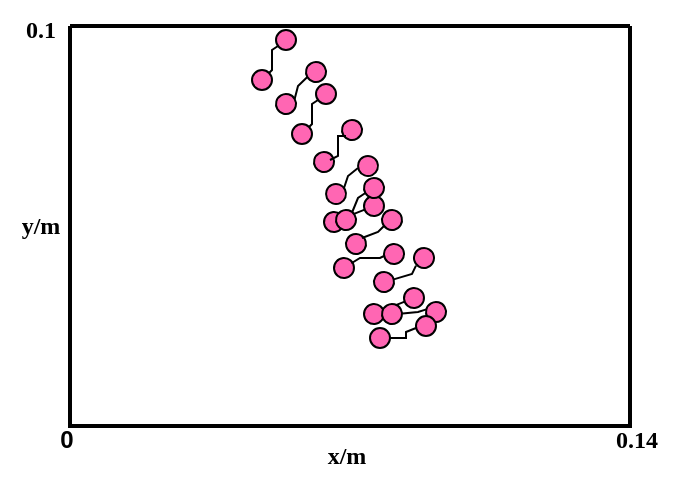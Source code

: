 <mxfile version="21.1.7" type="github">
  <diagram id="y8hk2NV0odpmIzNBS5Js" name="第 1 页">
    <mxGraphModel dx="780" dy="414" grid="1" gridSize="10" guides="1" tooltips="1" connect="1" arrows="1" fold="1" page="1" pageScale="1" pageWidth="827" pageHeight="1169" math="0" shadow="0">
      <root>
        <mxCell id="0" />
        <mxCell id="1" parent="0" />
        <mxCell id="tH6fP_ZQo3fSNL9pGHCD-81" value="" style="swimlane;startSize=0;strokeWidth=2;" parent="1" vertex="1">
          <mxGeometry x="127" y="533" width="280" height="200" as="geometry">
            <mxRectangle x="120" y="280" width="50" height="40" as="alternateBounds" />
          </mxGeometry>
        </mxCell>
        <mxCell id="tH6fP_ZQo3fSNL9pGHCD-82" value="" style="group;rotation=40;" parent="tH6fP_ZQo3fSNL9pGHCD-81" vertex="1" connectable="0">
          <mxGeometry x="142" y="103" width="20" height="30" as="geometry" />
        </mxCell>
        <mxCell id="tH6fP_ZQo3fSNL9pGHCD-83" value="" style="ellipse;whiteSpace=wrap;html=1;aspect=fixed;fillColor=#FF66B3;rotation=40;" parent="tH6fP_ZQo3fSNL9pGHCD-82" vertex="1">
          <mxGeometry x="15" y="6" width="10" height="10" as="geometry" />
        </mxCell>
        <mxCell id="tH6fP_ZQo3fSNL9pGHCD-84" value="" style="ellipse;whiteSpace=wrap;html=1;aspect=fixed;fillColor=#FF66B3;rotation=40;" parent="tH6fP_ZQo3fSNL9pGHCD-82" vertex="1">
          <mxGeometry x="-10" y="13" width="10" height="10" as="geometry" />
        </mxCell>
        <mxCell id="tH6fP_ZQo3fSNL9pGHCD-86" value="" style="group;rotation=40;" parent="tH6fP_ZQo3fSNL9pGHCD-82" vertex="1" connectable="0">
          <mxGeometry x="-10" y="-24" width="20" height="30" as="geometry" />
        </mxCell>
        <mxCell id="tH6fP_ZQo3fSNL9pGHCD-87" value="" style="ellipse;whiteSpace=wrap;html=1;aspect=fixed;fillColor=#FF66B3;rotation=40;" parent="tH6fP_ZQo3fSNL9pGHCD-86" vertex="1">
          <mxGeometry x="15" y="6" width="10" height="10" as="geometry" />
        </mxCell>
        <mxCell id="tH6fP_ZQo3fSNL9pGHCD-88" value="" style="ellipse;whiteSpace=wrap;html=1;aspect=fixed;fillColor=#FF66B3;rotation=40;" parent="tH6fP_ZQo3fSNL9pGHCD-86" vertex="1">
          <mxGeometry x="-5" y="14" width="10" height="10" as="geometry" />
        </mxCell>
        <mxCell id="tH6fP_ZQo3fSNL9pGHCD-89" value="" style="endArrow=none;html=1;rounded=0;startArrow=none;" parent="tH6fP_ZQo3fSNL9pGHCD-86" source="tH6fP_ZQo3fSNL9pGHCD-88" target="tH6fP_ZQo3fSNL9pGHCD-87" edge="1">
          <mxGeometry width="50" height="50" relative="1" as="geometry">
            <mxPoint x="-33" y="51" as="sourcePoint" />
            <mxPoint x="37" y="44" as="targetPoint" />
          </mxGeometry>
        </mxCell>
        <mxCell id="tH6fP_ZQo3fSNL9pGHCD-90" value="" style="group;rotation=20;" parent="tH6fP_ZQo3fSNL9pGHCD-81" vertex="1" connectable="0">
          <mxGeometry x="131" y="62" width="20" height="30" as="geometry" />
        </mxCell>
        <mxCell id="tH6fP_ZQo3fSNL9pGHCD-91" value="" style="ellipse;whiteSpace=wrap;html=1;aspect=fixed;fillColor=#FF66B3;rotation=20;" parent="tH6fP_ZQo3fSNL9pGHCD-90" vertex="1">
          <mxGeometry x="13" y="3" width="10" height="10" as="geometry" />
        </mxCell>
        <mxCell id="tH6fP_ZQo3fSNL9pGHCD-92" value="" style="ellipse;whiteSpace=wrap;html=1;aspect=fixed;fillColor=#FF66B3;rotation=20;" parent="tH6fP_ZQo3fSNL9pGHCD-90" vertex="1">
          <mxGeometry x="-3" y="17" width="10" height="10" as="geometry" />
        </mxCell>
        <mxCell id="tH6fP_ZQo3fSNL9pGHCD-94" value="" style="group;rotation=15;" parent="tH6fP_ZQo3fSNL9pGHCD-90" vertex="1" connectable="0">
          <mxGeometry x="-7" y="-17" width="20" height="30" as="geometry" />
        </mxCell>
        <mxCell id="tH6fP_ZQo3fSNL9pGHCD-95" value="" style="ellipse;whiteSpace=wrap;html=1;aspect=fixed;fillColor=#FF66B3;rotation=15;" parent="tH6fP_ZQo3fSNL9pGHCD-94" vertex="1">
          <mxGeometry x="12" y="2" width="10" height="10" as="geometry" />
        </mxCell>
        <mxCell id="tH6fP_ZQo3fSNL9pGHCD-96" value="" style="ellipse;whiteSpace=wrap;html=1;aspect=fixed;fillColor=#FF66B3;rotation=15;" parent="tH6fP_ZQo3fSNL9pGHCD-94" vertex="1">
          <mxGeometry x="-2" y="18" width="10" height="10" as="geometry" />
        </mxCell>
        <mxCell id="tH6fP_ZQo3fSNL9pGHCD-98" value="" style="group;rotation=90;" parent="tH6fP_ZQo3fSNL9pGHCD-81" vertex="1" connectable="0">
          <mxGeometry x="112" y="29" width="20" height="30" as="geometry" />
        </mxCell>
        <mxCell id="tH6fP_ZQo3fSNL9pGHCD-99" value="" style="ellipse;whiteSpace=wrap;html=1;aspect=fixed;fillColor=#FF66B3;rotation=0;" parent="tH6fP_ZQo3fSNL9pGHCD-98" vertex="1">
          <mxGeometry x="11" width="10" height="10" as="geometry" />
        </mxCell>
        <mxCell id="tH6fP_ZQo3fSNL9pGHCD-100" value="" style="ellipse;whiteSpace=wrap;html=1;aspect=fixed;fillColor=#FF66B3;rotation=0;" parent="tH6fP_ZQo3fSNL9pGHCD-98" vertex="1">
          <mxGeometry x="-1" y="20" width="10" height="10" as="geometry" />
        </mxCell>
        <mxCell id="tH6fP_ZQo3fSNL9pGHCD-102" value="" style="group;rotation=105;" parent="tH6fP_ZQo3fSNL9pGHCD-81" vertex="1" connectable="0">
          <mxGeometry x="49" y="1" width="20" height="30" as="geometry" />
        </mxCell>
        <mxCell id="tH6fP_ZQo3fSNL9pGHCD-103" value="" style="ellipse;whiteSpace=wrap;html=1;aspect=fixed;fillColor=#FF66B3;rotation=15;" parent="tH6fP_ZQo3fSNL9pGHCD-102" vertex="1">
          <mxGeometry x="69" y="17" width="10" height="10" as="geometry" />
        </mxCell>
        <mxCell id="tH6fP_ZQo3fSNL9pGHCD-104" value="" style="ellipse;whiteSpace=wrap;html=1;aspect=fixed;fillColor=#FF66B3;rotation=15;" parent="tH6fP_ZQo3fSNL9pGHCD-102" vertex="1">
          <mxGeometry x="54" y="33" width="10" height="10" as="geometry" />
        </mxCell>
        <mxCell id="ptVCerYITjDNBRavVxPa-3" value="" style="endArrow=none;html=1;rounded=0;startArrow=none;exitX=1;exitY=0;exitDx=0;exitDy=0;entryX=0;entryY=1;entryDx=0;entryDy=0;" parent="tH6fP_ZQo3fSNL9pGHCD-102" source="tH6fP_ZQo3fSNL9pGHCD-104" target="tH6fP_ZQo3fSNL9pGHCD-103" edge="1">
          <mxGeometry width="50" height="50" relative="1" as="geometry">
            <mxPoint x="62" y="37" as="sourcePoint" />
            <mxPoint x="69" y="25" as="targetPoint" />
            <Array as="points">
              <mxPoint x="65" y="29" />
            </Array>
          </mxGeometry>
        </mxCell>
        <mxCell id="tH6fP_ZQo3fSNL9pGHCD-106" value="" style="group;rotation=15;" parent="1" vertex="1" connectable="0">
          <mxGeometry x="262" y="607" width="20" height="30" as="geometry" />
        </mxCell>
        <mxCell id="tH6fP_ZQo3fSNL9pGHCD-107" value="" style="ellipse;whiteSpace=wrap;html=1;aspect=fixed;fillColor=#FF66B3;rotation=15;" parent="tH6fP_ZQo3fSNL9pGHCD-106" vertex="1">
          <mxGeometry x="12" y="2" width="10" height="10" as="geometry" />
        </mxCell>
        <mxCell id="tH6fP_ZQo3fSNL9pGHCD-108" value="" style="ellipse;whiteSpace=wrap;html=1;aspect=fixed;fillColor=#FF66B3;rotation=15;" parent="tH6fP_ZQo3fSNL9pGHCD-106" vertex="1">
          <mxGeometry x="-2" y="18" width="10" height="10" as="geometry" />
        </mxCell>
        <mxCell id="ptVCerYITjDNBRavVxPa-15" value="" style="endArrow=none;html=1;rounded=0;startArrow=none;entryX=0;entryY=1;entryDx=0;entryDy=0;exitX=0.697;exitY=0.046;exitDx=0;exitDy=0;exitPerimeter=0;" parent="tH6fP_ZQo3fSNL9pGHCD-106" source="tH6fP_ZQo3fSNL9pGHCD-108" target="tH6fP_ZQo3fSNL9pGHCD-107" edge="1">
          <mxGeometry width="50" height="50" relative="1" as="geometry">
            <mxPoint x="6" y="20" as="sourcePoint" />
            <mxPoint x="13" y="13" as="targetPoint" />
            <Array as="points">
              <mxPoint x="9" y="12" />
            </Array>
          </mxGeometry>
        </mxCell>
        <mxCell id="tH6fP_ZQo3fSNL9pGHCD-110" value="" style="group;rotation=30;" parent="1" vertex="1" connectable="0">
          <mxGeometry x="269" y="621" width="20" height="30" as="geometry" />
        </mxCell>
        <mxCell id="tH6fP_ZQo3fSNL9pGHCD-111" value="" style="ellipse;whiteSpace=wrap;html=1;aspect=fixed;fillColor=#FF66B3;rotation=30;" parent="tH6fP_ZQo3fSNL9pGHCD-110" vertex="1">
          <mxGeometry x="14" y="4" width="10" height="10" as="geometry" />
        </mxCell>
        <mxCell id="tH6fP_ZQo3fSNL9pGHCD-112" value="" style="ellipse;whiteSpace=wrap;html=1;aspect=fixed;fillColor=#FF66B3;rotation=30;" parent="tH6fP_ZQo3fSNL9pGHCD-110" vertex="1">
          <mxGeometry x="-4" y="16" width="10" height="10" as="geometry" />
        </mxCell>
        <mxCell id="tH6fP_ZQo3fSNL9pGHCD-114" value="" style="group;rotation=40;" parent="1" vertex="1" connectable="0">
          <mxGeometry x="220" y="658" width="20" height="56" as="geometry" />
        </mxCell>
        <mxCell id="tH6fP_ZQo3fSNL9pGHCD-115" value="" style="ellipse;whiteSpace=wrap;html=1;aspect=fixed;fillColor=#FF66B3;rotation=40;" parent="tH6fP_ZQo3fSNL9pGHCD-114" vertex="1">
          <mxGeometry x="74" y="6" width="10" height="10" as="geometry" />
        </mxCell>
        <mxCell id="tH6fP_ZQo3fSNL9pGHCD-116" value="" style="ellipse;whiteSpace=wrap;html=1;aspect=fixed;fillColor=#FF66B3;rotation=40;" parent="tH6fP_ZQo3fSNL9pGHCD-114" vertex="1">
          <mxGeometry x="54" y="14" width="10" height="10" as="geometry" />
        </mxCell>
        <mxCell id="tH6fP_ZQo3fSNL9pGHCD-117" value="" style="endArrow=none;html=1;rounded=0;startArrow=none;" parent="tH6fP_ZQo3fSNL9pGHCD-114" source="tH6fP_ZQo3fSNL9pGHCD-116" target="tH6fP_ZQo3fSNL9pGHCD-115" edge="1">
          <mxGeometry width="50" height="50" relative="1" as="geometry">
            <mxPoint x="26" y="51" as="sourcePoint" />
            <mxPoint x="96" y="44" as="targetPoint" />
          </mxGeometry>
        </mxCell>
        <mxCell id="tH6fP_ZQo3fSNL9pGHCD-118" value="" style="group;rotation=60;" parent="tH6fP_ZQo3fSNL9pGHCD-114" vertex="1" connectable="0">
          <mxGeometry x="42" y="3" width="20" height="40" as="geometry" />
        </mxCell>
        <mxCell id="tH6fP_ZQo3fSNL9pGHCD-119" value="" style="ellipse;whiteSpace=wrap;html=1;aspect=fixed;fillColor=#FF66B3;rotation=60;" parent="tH6fP_ZQo3fSNL9pGHCD-118" vertex="1">
          <mxGeometry x="43" y="10" width="10" height="10" as="geometry" />
        </mxCell>
        <mxCell id="tH6fP_ZQo3fSNL9pGHCD-120" value="" style="ellipse;whiteSpace=wrap;html=1;aspect=fixed;fillColor=#FF66B3;rotation=60;" parent="tH6fP_ZQo3fSNL9pGHCD-118" vertex="1">
          <mxGeometry x="21" y="11" width="10" height="10" as="geometry" />
        </mxCell>
        <mxCell id="tH6fP_ZQo3fSNL9pGHCD-122" value="" style="group;rotation=135;" parent="tH6fP_ZQo3fSNL9pGHCD-118" vertex="1" connectable="0">
          <mxGeometry x="-11" y="10" width="20" height="30" as="geometry" />
        </mxCell>
        <mxCell id="tH6fP_ZQo3fSNL9pGHCD-123" value="" style="ellipse;whiteSpace=wrap;html=1;aspect=fixed;fillColor=#FF66B3;rotation=45;" parent="tH6fP_ZQo3fSNL9pGHCD-122" vertex="1">
          <mxGeometry x="49" y="7" width="10" height="10" as="geometry" />
        </mxCell>
        <mxCell id="tH6fP_ZQo3fSNL9pGHCD-124" value="" style="ellipse;whiteSpace=wrap;html=1;aspect=fixed;fillColor=#FF66B3;rotation=45;" parent="tH6fP_ZQo3fSNL9pGHCD-122" vertex="1">
          <mxGeometry x="26" y="13" width="10" height="10" as="geometry" />
        </mxCell>
        <mxCell id="ptVCerYITjDNBRavVxPa-23" value="" style="endArrow=none;html=1;rounded=0;startArrow=none;entryX=0;entryY=1;entryDx=0;entryDy=0;exitX=0.746;exitY=0.026;exitDx=0;exitDy=0;exitPerimeter=0;" parent="tH6fP_ZQo3fSNL9pGHCD-118" source="tH6fP_ZQo3fSNL9pGHCD-120" target="tH6fP_ZQo3fSNL9pGHCD-119" edge="1">
          <mxGeometry width="50" height="50" relative="1" as="geometry">
            <mxPoint x="31" y="18" as="sourcePoint" />
            <mxPoint x="42" y="12" as="targetPoint" />
            <Array as="points">
              <mxPoint x="39" y="15" />
            </Array>
          </mxGeometry>
        </mxCell>
        <mxCell id="tH6fP_ZQo3fSNL9pGHCD-126" value="" style="group;rotation=120;" parent="tH6fP_ZQo3fSNL9pGHCD-114" vertex="1" connectable="0">
          <mxGeometry x="64" y="-18" width="20" height="30" as="geometry" />
        </mxCell>
        <mxCell id="tH6fP_ZQo3fSNL9pGHCD-127" value="" style="ellipse;whiteSpace=wrap;html=1;aspect=fixed;fillColor=#FF66B3;rotation=30;" parent="tH6fP_ZQo3fSNL9pGHCD-126" vertex="1">
          <mxGeometry x="15" y="4" width="10" height="10" as="geometry" />
        </mxCell>
        <mxCell id="tH6fP_ZQo3fSNL9pGHCD-128" value="" style="ellipse;whiteSpace=wrap;html=1;aspect=fixed;fillColor=#FF66B3;rotation=30;" parent="tH6fP_ZQo3fSNL9pGHCD-126" vertex="1">
          <mxGeometry x="-5" y="16" width="10" height="10" as="geometry" />
        </mxCell>
        <mxCell id="ptVCerYITjDNBRavVxPa-18" value="" style="endArrow=none;html=1;rounded=0;startArrow=none;exitX=0.631;exitY=0.081;exitDx=0;exitDy=0;exitPerimeter=0;" parent="tH6fP_ZQo3fSNL9pGHCD-126" source="tH6fP_ZQo3fSNL9pGHCD-84" edge="1">
          <mxGeometry width="50" height="50" relative="1" as="geometry">
            <mxPoint x="-14" y="10" as="sourcePoint" />
            <mxPoint y="8" as="targetPoint" />
            <Array as="points">
              <mxPoint x="-12" y="9" />
              <mxPoint x="-2" y="9" />
            </Array>
          </mxGeometry>
        </mxCell>
        <mxCell id="ptVCerYITjDNBRavVxPa-22" value="" style="endArrow=none;html=1;rounded=0;startArrow=none;entryX=0.343;entryY=1.028;entryDx=0;entryDy=0;entryPerimeter=0;exitX=1;exitY=0;exitDx=0;exitDy=0;" parent="tH6fP_ZQo3fSNL9pGHCD-126" source="tH6fP_ZQo3fSNL9pGHCD-128" target="tH6fP_ZQo3fSNL9pGHCD-127" edge="1">
          <mxGeometry width="50" height="50" relative="1" as="geometry">
            <mxPoint x="6" y="20" as="sourcePoint" />
            <mxPoint x="17" y="14" as="targetPoint" />
            <Array as="points">
              <mxPoint x="14" y="17" />
            </Array>
          </mxGeometry>
        </mxCell>
        <mxCell id="tH6fP_ZQo3fSNL9pGHCD-130" value="" style="group;rotation=90;" parent="1" vertex="1" connectable="0">
          <mxGeometry x="219" y="535" width="20" height="30" as="geometry" />
        </mxCell>
        <mxCell id="tH6fP_ZQo3fSNL9pGHCD-131" value="" style="ellipse;whiteSpace=wrap;html=1;aspect=fixed;fillColor=#FF66B3;rotation=0;" parent="tH6fP_ZQo3fSNL9pGHCD-130" vertex="1">
          <mxGeometry x="11" width="10" height="10" as="geometry" />
        </mxCell>
        <mxCell id="tH6fP_ZQo3fSNL9pGHCD-132" value="" style="ellipse;whiteSpace=wrap;html=1;aspect=fixed;fillColor=#FF66B3;rotation=0;" parent="tH6fP_ZQo3fSNL9pGHCD-130" vertex="1">
          <mxGeometry x="-1" y="20" width="10" height="10" as="geometry" />
        </mxCell>
        <mxCell id="tH6fP_ZQo3fSNL9pGHCD-135" value="&lt;font face=&quot;Times New Roman&quot;&gt;&lt;b&gt;x/m&lt;/b&gt;&lt;/font&gt;" style="text;html=1;align=center;verticalAlign=middle;resizable=0;points=[];autosize=1;strokeColor=none;fillColor=none;" parent="1" vertex="1">
          <mxGeometry x="245" y="733" width="40" height="30" as="geometry" />
        </mxCell>
        <mxCell id="tH6fP_ZQo3fSNL9pGHCD-136" value="&lt;font face=&quot;Times New Roman&quot;&gt;&lt;b&gt;y/m&lt;/b&gt;&lt;/font&gt;" style="text;html=1;align=center;verticalAlign=middle;resizable=0;points=[];autosize=1;strokeColor=none;fillColor=none;" parent="1" vertex="1">
          <mxGeometry x="92" y="618" width="40" height="30" as="geometry" />
        </mxCell>
        <mxCell id="tH6fP_ZQo3fSNL9pGHCD-137" value="&lt;b&gt;0&lt;/b&gt;" style="text;html=1;align=center;verticalAlign=middle;resizable=0;points=[];autosize=1;strokeColor=none;fillColor=none;" parent="1" vertex="1">
          <mxGeometry x="110" y="725" width="30" height="30" as="geometry" />
        </mxCell>
        <mxCell id="ptVCerYITjDNBRavVxPa-1" value="" style="endArrow=none;html=1;rounded=0;startArrow=none;exitX=1;exitY=0;exitDx=0;exitDy=0;" parent="1" source="tH6fP_ZQo3fSNL9pGHCD-132" edge="1">
          <mxGeometry width="50" height="50" relative="1" as="geometry">
            <mxPoint x="227" y="556" as="sourcePoint" />
            <mxPoint x="231" y="543" as="targetPoint" />
            <Array as="points">
              <mxPoint x="228" y="555" />
              <mxPoint x="228" y="545" />
            </Array>
          </mxGeometry>
        </mxCell>
        <mxCell id="ptVCerYITjDNBRavVxPa-6" value="" style="endArrow=none;html=1;rounded=0;startArrow=none;exitX=1;exitY=0;exitDx=0;exitDy=0;" parent="1" source="tH6fP_ZQo3fSNL9pGHCD-100" edge="1">
          <mxGeometry width="50" height="50" relative="1" as="geometry">
            <mxPoint x="250" y="580" as="sourcePoint" />
            <mxPoint x="251" y="570" as="targetPoint" />
            <Array as="points">
              <mxPoint x="248" y="582" />
              <mxPoint x="248" y="572" />
            </Array>
          </mxGeometry>
        </mxCell>
        <mxCell id="ptVCerYITjDNBRavVxPa-7" value="" style="endArrow=none;html=1;rounded=0;startArrow=none;exitX=0.764;exitY=0.326;exitDx=0;exitDy=0;exitPerimeter=0;" parent="1" source="tH6fP_ZQo3fSNL9pGHCD-96" edge="1">
          <mxGeometry width="50" height="50" relative="1" as="geometry">
            <mxPoint x="257" y="598" as="sourcePoint" />
            <mxPoint x="265" y="588" as="targetPoint" />
            <Array as="points">
              <mxPoint x="261" y="598" />
              <mxPoint x="261" y="592" />
              <mxPoint x="261" y="588" />
              <mxPoint x="261" y="588" />
            </Array>
          </mxGeometry>
        </mxCell>
        <mxCell id="ptVCerYITjDNBRavVxPa-12" value="" style="endArrow=none;html=1;rounded=0;startArrow=none;exitX=1;exitY=0;exitDx=0;exitDy=0;" parent="1" source="tH6fP_ZQo3fSNL9pGHCD-124" edge="1">
          <mxGeometry width="50" height="50" relative="1" as="geometry">
            <mxPoint x="288" y="689" as="sourcePoint" />
            <mxPoint x="300" y="684" as="targetPoint" />
            <Array as="points">
              <mxPoint x="295" y="689" />
              <mxPoint x="295" y="686" />
            </Array>
          </mxGeometry>
        </mxCell>
        <mxCell id="ptVCerYITjDNBRavVxPa-14" value="" style="endArrow=none;html=1;rounded=0;startArrow=none;exitX=1;exitY=0;exitDx=0;exitDy=0;entryX=0;entryY=1;entryDx=0;entryDy=0;" parent="1" edge="1">
          <mxGeometry width="50" height="50" relative="1" as="geometry">
            <mxPoint x="264" y="614" as="sourcePoint" />
            <mxPoint x="271" y="604" as="targetPoint" />
            <Array as="points">
              <mxPoint x="266" y="608" />
            </Array>
          </mxGeometry>
        </mxCell>
        <mxCell id="ptVCerYITjDNBRavVxPa-16" value="" style="endArrow=none;html=1;rounded=0;startArrow=none;" parent="1" edge="1">
          <mxGeometry width="50" height="50" relative="1" as="geometry">
            <mxPoint x="273" y="639" as="sourcePoint" />
            <mxPoint x="284" y="633" as="targetPoint" />
            <Array as="points">
              <mxPoint x="281" y="636" />
            </Array>
          </mxGeometry>
        </mxCell>
        <mxCell id="E8wW9WaIxJI9YUYMwT2M-1" value="&lt;font face=&quot;Times New Roman&quot;&gt;&lt;b&gt;0.1&lt;/b&gt;&lt;/font&gt;" style="text;html=1;align=center;verticalAlign=middle;resizable=0;points=[];autosize=1;strokeColor=none;fillColor=none;" vertex="1" parent="1">
          <mxGeometry x="92" y="520" width="40" height="30" as="geometry" />
        </mxCell>
        <mxCell id="E8wW9WaIxJI9YUYMwT2M-2" value="&lt;font face=&quot;Times New Roman&quot;&gt;&lt;b&gt;0.14&lt;/b&gt;&lt;/font&gt;" style="text;html=1;align=center;verticalAlign=middle;resizable=0;points=[];autosize=1;strokeColor=none;fillColor=none;" vertex="1" parent="1">
          <mxGeometry x="390" y="725" width="40" height="30" as="geometry" />
        </mxCell>
      </root>
    </mxGraphModel>
  </diagram>
</mxfile>
